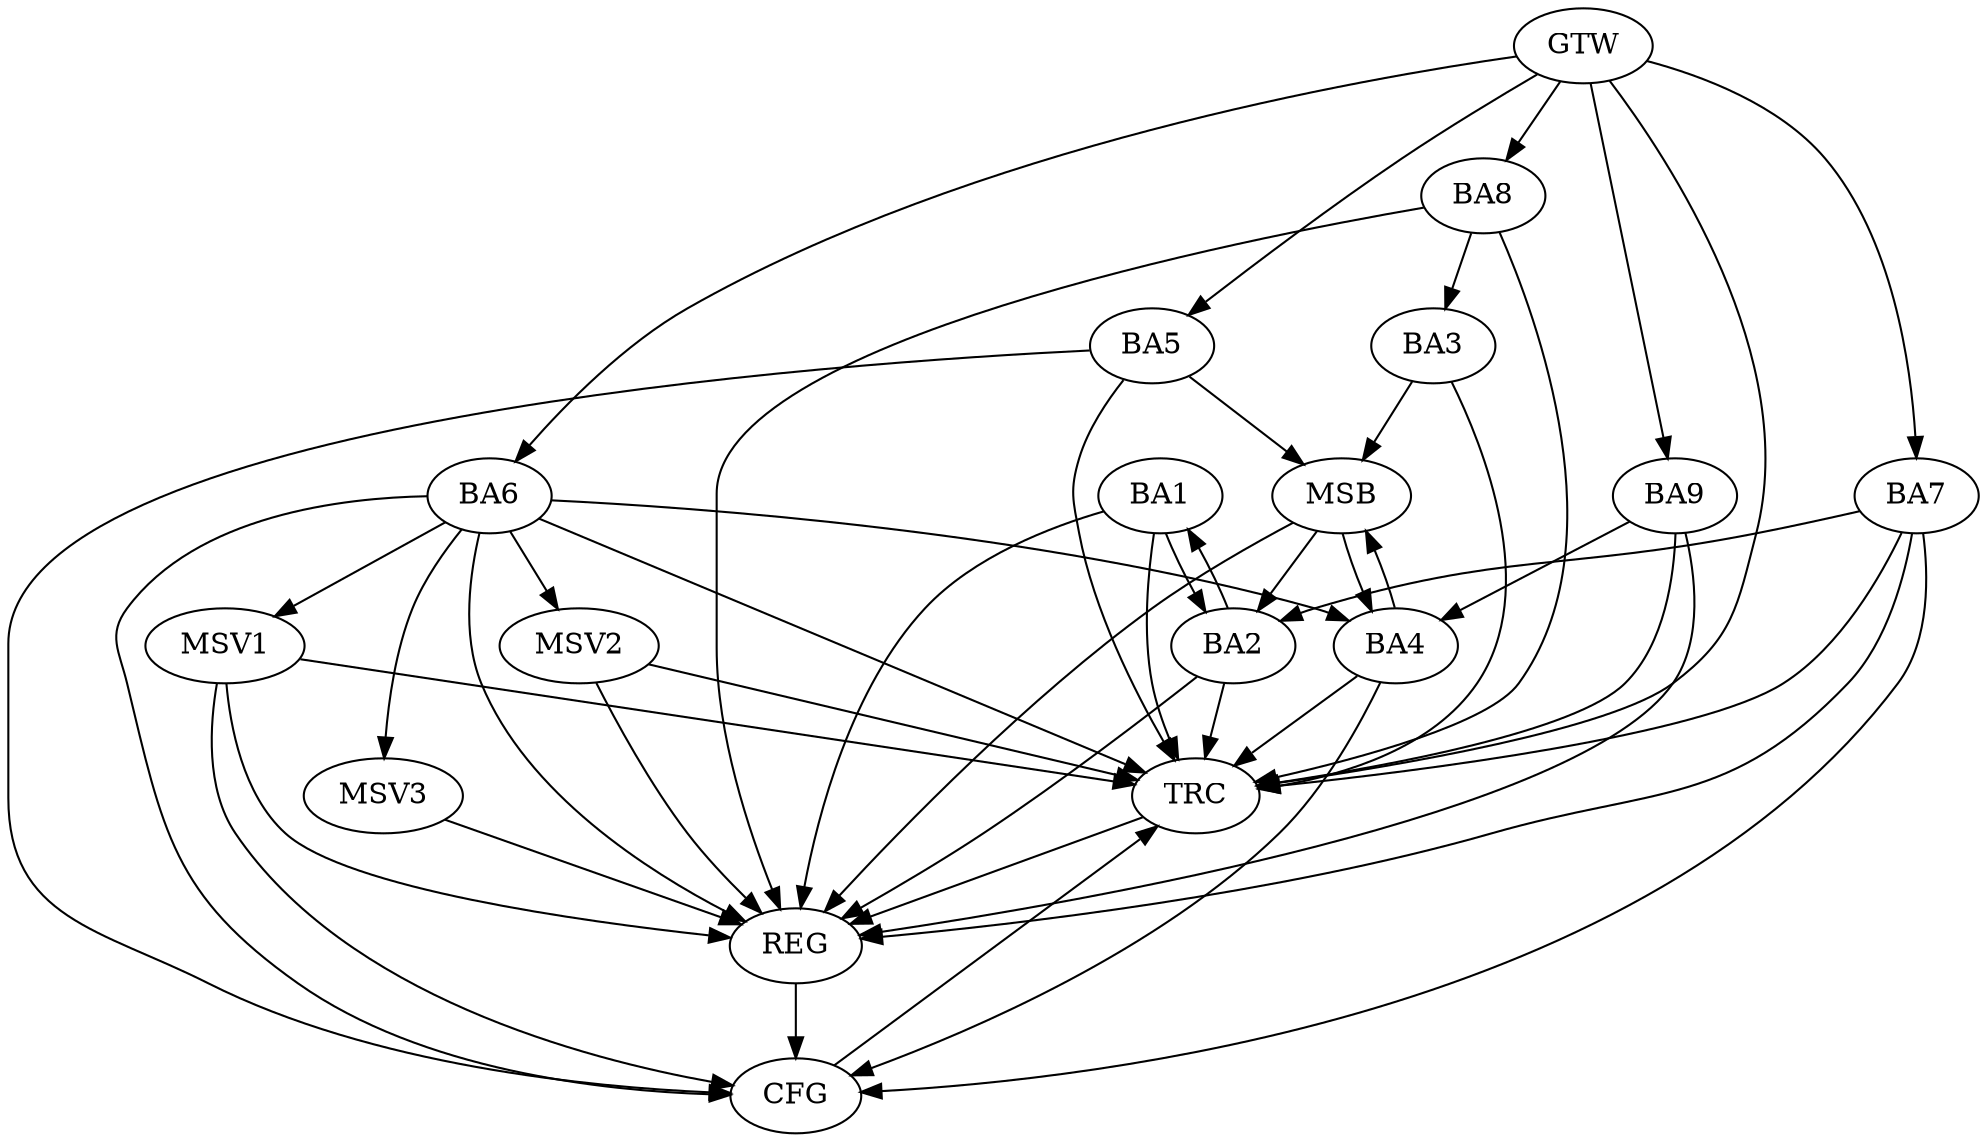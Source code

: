 strict digraph G {
  BA1 [ label="BA1" ];
  BA2 [ label="BA2" ];
  BA3 [ label="BA3" ];
  BA4 [ label="BA4" ];
  BA5 [ label="BA5" ];
  BA6 [ label="BA6" ];
  BA7 [ label="BA7" ];
  BA8 [ label="BA8" ];
  BA9 [ label="BA9" ];
  GTW [ label="GTW" ];
  REG [ label="REG" ];
  MSB [ label="MSB" ];
  CFG [ label="CFG" ];
  TRC [ label="TRC" ];
  MSV1 [ label="MSV1" ];
  MSV2 [ label="MSV2" ];
  MSV3 [ label="MSV3" ];
  BA1 -> BA2;
  BA2 -> BA1;
  BA6 -> BA4;
  BA7 -> BA2;
  BA8 -> BA3;
  BA9 -> BA4;
  GTW -> BA5;
  GTW -> BA6;
  GTW -> BA7;
  GTW -> BA8;
  GTW -> BA9;
  BA1 -> REG;
  BA2 -> REG;
  BA6 -> REG;
  BA7 -> REG;
  BA8 -> REG;
  BA9 -> REG;
  BA3 -> MSB;
  MSB -> BA2;
  MSB -> REG;
  BA4 -> MSB;
  BA5 -> MSB;
  MSB -> BA4;
  BA5 -> CFG;
  BA4 -> CFG;
  BA6 -> CFG;
  BA7 -> CFG;
  REG -> CFG;
  BA1 -> TRC;
  BA2 -> TRC;
  BA3 -> TRC;
  BA4 -> TRC;
  BA5 -> TRC;
  BA6 -> TRC;
  BA7 -> TRC;
  BA8 -> TRC;
  BA9 -> TRC;
  GTW -> TRC;
  CFG -> TRC;
  TRC -> REG;
  BA6 -> MSV1;
  MSV1 -> REG;
  MSV1 -> TRC;
  MSV1 -> CFG;
  BA6 -> MSV2;
  MSV2 -> REG;
  MSV2 -> TRC;
  BA6 -> MSV3;
  MSV3 -> REG;
}
